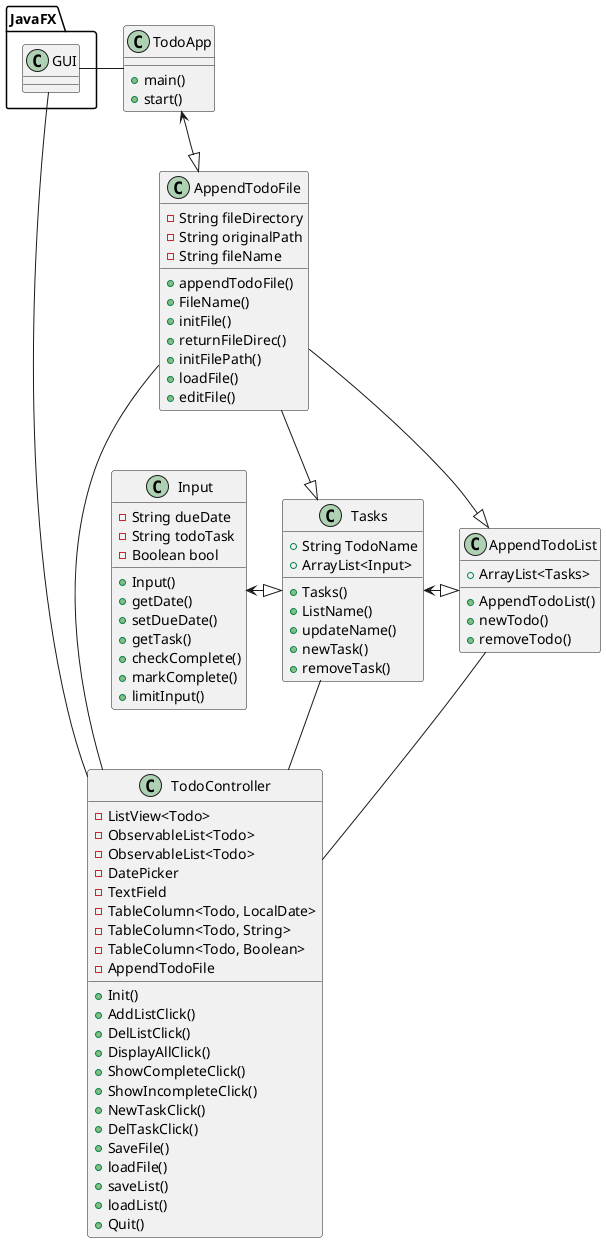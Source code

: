 @startuml
'https://plantuml.com/sequence-diagram

JavaFX.GUI = TodoApp
JavaFX.GUI = TodoController

class TodoApp
{
    +main()
    +start()
}

class Input
{
    -String dueDate
    -String todoTask
    -Boolean bool

    +Input()
    +getDate()
    +setDueDate()
    +getTask()
    +checkComplete()
    +markComplete()
    +limitInput()
}

class AppendTodoFile
{
    -String fileDirectory
    -String originalPath
    -String fileName

    +appendTodoFile()
    +FileName()
    +initFile()
    +returnFileDirec()
    +initFilePath()
    +loadFile()
    +editFile()
}

class TodoController
{
    -ListView<Todo>
    -ObservableList<Todo>
    -ObservableList<Todo>
    -DatePicker
    -TextField
    -TableColumn<Todo, LocalDate>
    -TableColumn<Todo, String>
    -TableColumn<Todo, Boolean>
    -AppendTodoFile


    +Init()
    +AddListClick()
    +DelListClick()
    +DisplayAllClick()
    +ShowCompleteClick()
    +ShowIncompleteClick()
    +NewTaskClick()
    +DelTaskClick()
    +SaveFile()
    +loadFile()
    +saveList()
    +loadList()
    +Quit()
}

class AppendTodoList
{
    +ArrayList<Tasks>

    +AppendTodoList()
    +newTodo()
    +removeTodo()

}

class Tasks
{
    +String TodoName
    +ArrayList<Input>

    +Tasks()
    +ListName()
    +updateName()
    +newTask()
    +removeTask()

}


TodoApp <--|> AppendTodoFile
Input <-|> Tasks
AppendTodoFile --|> AppendTodoList
Tasks <-|> AppendTodoList
AppendTodoFile --|> Tasks


AppendTodoList = TodoController
AppendTodoFile = TodoController
Tasks == TodoController

@enduml